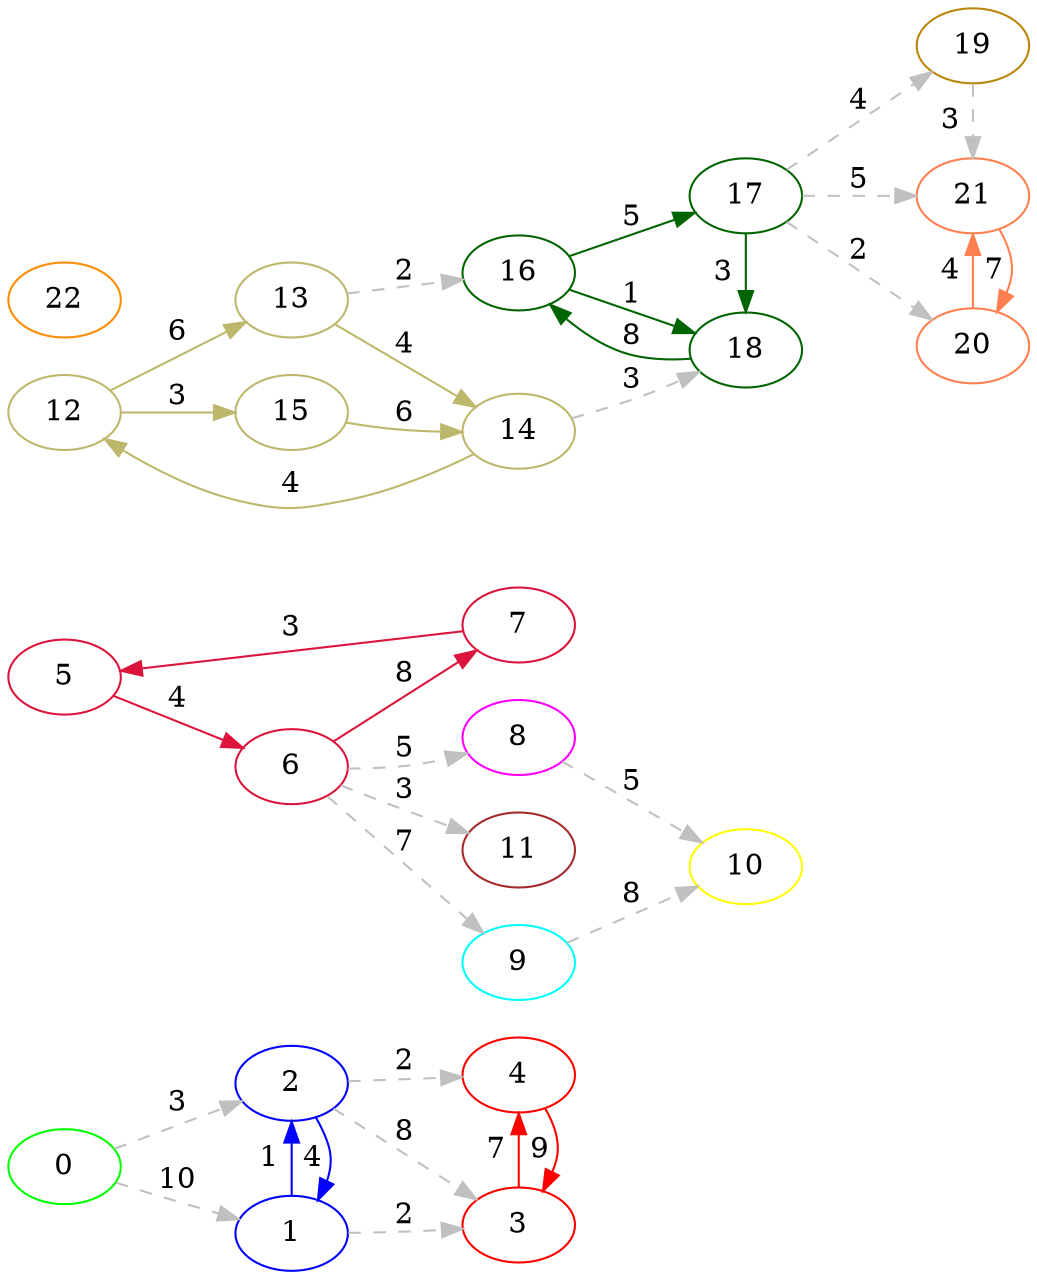 digraph G {
ranksep = "equally";
rankdir = LR;
{rank = same; 0; };
{rank = same; 1; 2; };
{rank = same; 3; 4; };
{rank = same; };
{rank = same; 5; };
{rank = same; 6; };
{rank = same; 7; 8; 9; 11; };
{rank = same; 10; };
{rank = same; 12; };
{rank = same; 13; 15; };
{rank = same; 14; 16; };
{rank = same; 18; 17; };
{rank = same; 19; 20; 21; };
{rank = same; };
{rank = same; 22; };
4 [color = "red"];
3 [color = "red"];
2 [color = "blue"];
1 [color = "blue"];
0 [color = "green"];
10 [color = "yellow"];
8 [color = "magenta"];
9 [color = "aqua"];
11 [color = "brown"];
7 [color = "crimson"];
6 [color = "crimson"];
5 [color = "crimson"];
20 [color = "coral"];
21 [color = "coral"];
19 [color = "darkgoldenrod"];
17 [color = "darkgreen"];
16 [color = "darkgreen"];
18 [color = "darkgreen"];
15 [color = "darkkhaki"];
14 [color = "darkkhaki"];
13 [color = "darkkhaki"];
12 [color = "darkkhaki"];
22 [color = "darkorange"];
0->1[label="10" color = "grey" style = "dashed"];
0->2[label="3" color = "grey" style = "dashed"];
1->2[label="1" color = "blue"];
1->3[label="2" color = "grey" style = "dashed"];
2->1[label="4" color = "blue"];
2->3[label="8" color = "grey" style = "dashed"];
2->4[label="2" color = "grey" style = "dashed"];
3->4[label="7" color = "red"];
4->3[label="9" color = "red"];
5->6[label="4" color = "crimson"];
6->7[label="8" color = "crimson"];
6->8[label="5" color = "grey" style = "dashed"];
6->9[label="7" color = "grey" style = "dashed"];
6->11[label="3" color = "grey" style = "dashed"];
7->5[label="3" color = "crimson"];
8->10[label="5" color = "grey" style = "dashed"];
9->10[label="8" color = "grey" style = "dashed"];
11
10
12->13[label="6" color = "darkkhaki"];
12->15[label="3" color = "darkkhaki"];
13->14[label="4" color = "darkkhaki"];
13->16[label="2" color = "grey" style = "dashed"];
15->14[label="6" color = "darkkhaki"];
14->12[label="4" color = "darkkhaki"];
14->18[label="3" color = "grey" style = "dashed"];
16->17[label="5" color = "darkgreen"];
16->18[label="1" color = "darkgreen"];
18->16[label="8" color = "darkgreen"];
17->18[label="3" color = "darkgreen"];
17->19[label="4" color = "grey" style = "dashed"];
17->20[label="2" color = "grey" style = "dashed"];
17->21[label="5" color = "grey" style = "dashed"];
19->21[label="3" color = "grey" style = "dashed"];
20->21[label="4" color = "coral"];
21->20[label="7" color = "coral"];
22
}
